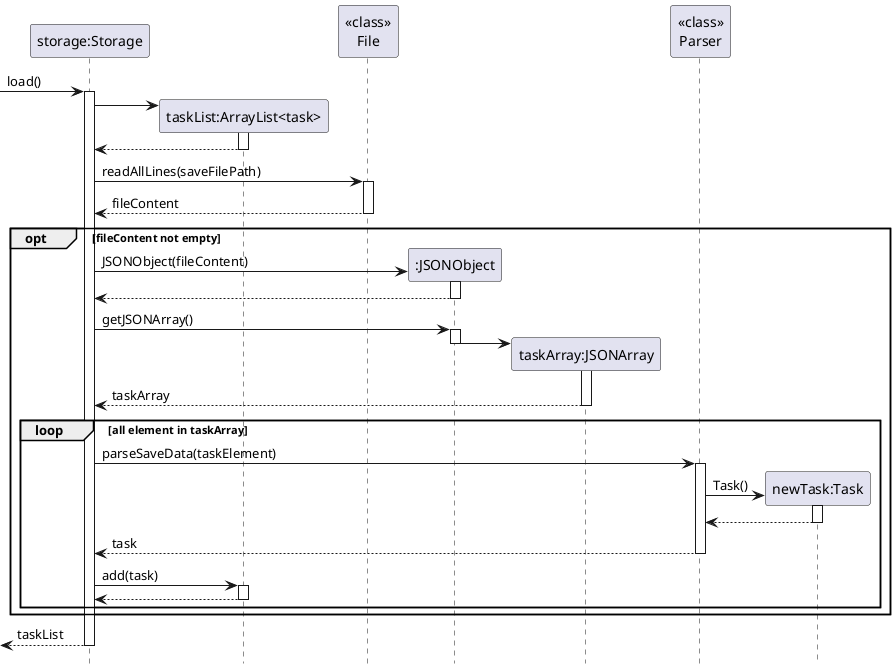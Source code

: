 @startuml
'https://plantuml.com/sequence-diagram

hide footbox
participant Storage as "storage:Storage"
participant List as "taskList:ArrayList<task>"
participant File as "<<class>>\nFile"
participant JSONObject as ":JSONObject"
participant JSONArray as "taskArray:JSONArray"
participant Parser as "<<class>>\nParser"
participant Task as "newTask:Task"

[-> Storage ++: load()

create List
Storage -> List ++:
List --> Storage --

Storage -> File as "<<class>>\nFile" ++: readAllLines(saveFilePath)

File --> Storage --: fileContent

opt fileContent not empty
    create JSONObject
    Storage -> JSONObject ++: JSONObject(fileContent)
    JSONObject --> Storage --:

    Storage -> JSONObject ++:getJSONArray()

    create JSONArray
    JSONObject -> JSONArray ++:
    deactivate JSONObject

    JSONArray --> Storage --: taskArray

    loop all element in taskArray
        Storage -> Parser ++: parseSaveData(taskElement)

        create Task
        Parser -> Task ++: Task()

        Task --> Parser --

        Parser --> Storage --: task

        Storage -> List ++: add(task)
        List --> Storage --
    end
end
return taskList
@enduml